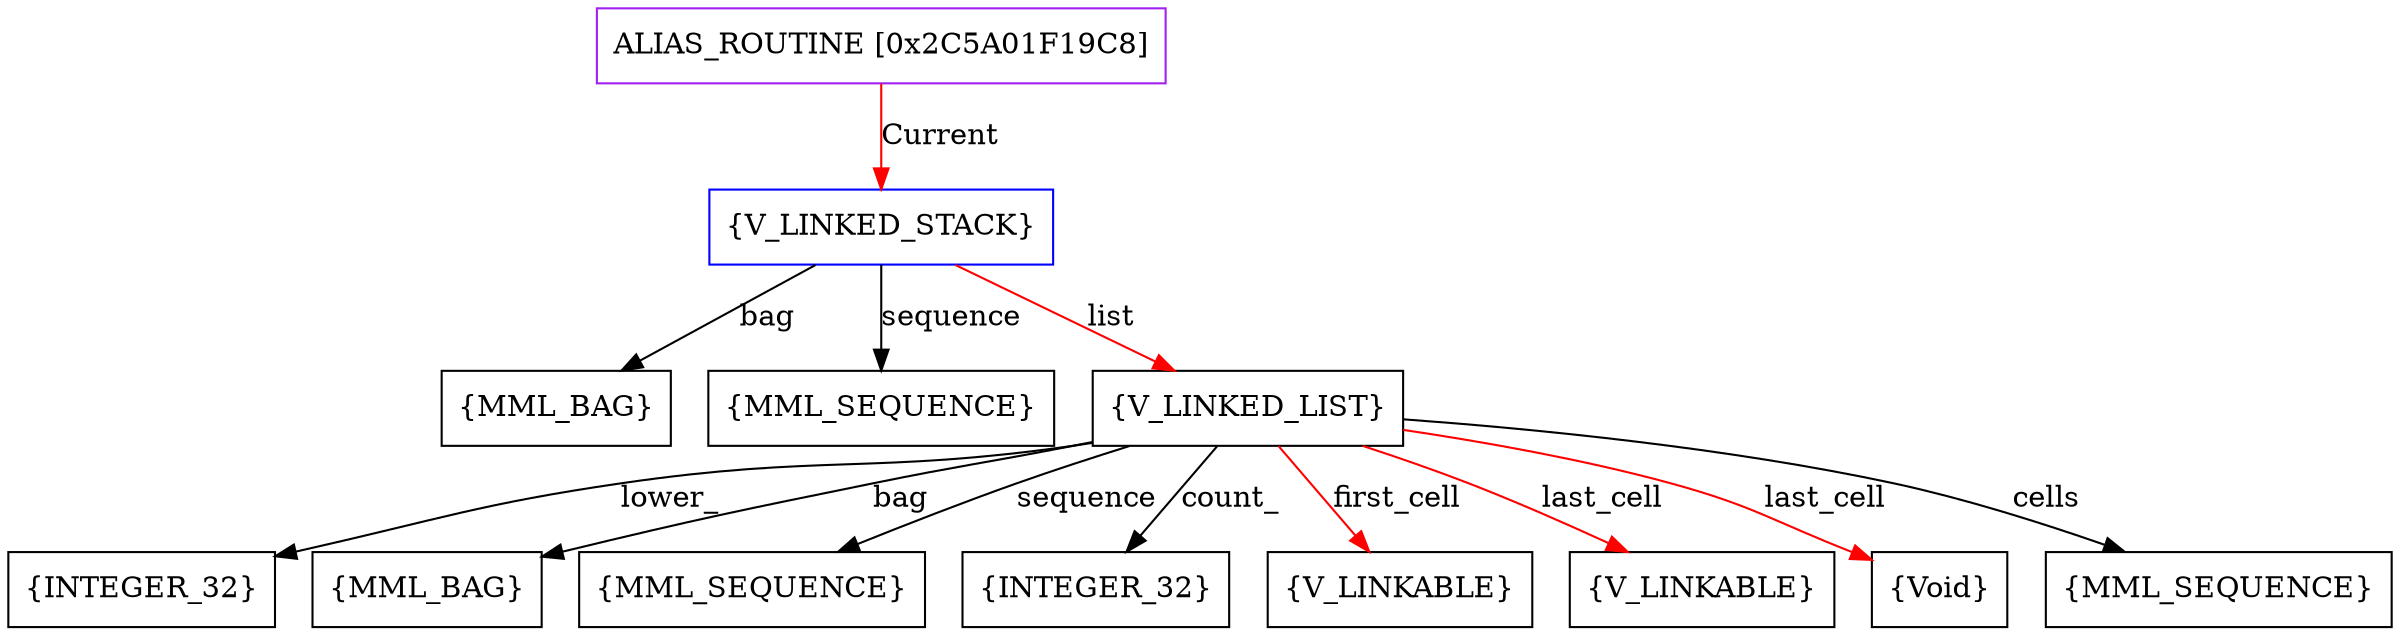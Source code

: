 digraph g {
	node [shape=box]
	b1[color=purple label=<ALIAS_ROUTINE [0x2C5A01F19C8]>]
	b2[color=blue label=<{V_LINKED_STACK}>]
	b3[label=<{MML_BAG}>]
	b4[label=<{MML_SEQUENCE}>]
	b5[label=<{V_LINKED_LIST}>]
	b6[label=<{INTEGER_32}>]
	b7[label=<{MML_BAG}>]
	b8[label=<{MML_SEQUENCE}>]
	b9[label=<{INTEGER_32}>]
	b10[label=<{V_LINKABLE}>]
	b11[label=<{V_LINKABLE}>]
	b12[label=<{Void}>]
	b13[label=<{MML_SEQUENCE}>]
	b1->b2[color=red label=<Current>]
	b2->b3[label=<bag>]
	b2->b4[label=<sequence>]
	b2->b5[color=red label=<list>]
	b5->b6[label=<lower_>]
	b5->b7[label=<bag>]
	b5->b8[label=<sequence>]
	b5->b9[label=<count_>]
	b5->b10[color=red label=<first_cell>]
	b5->b11[color=red label=<last_cell>]
	b5->b12[color=red label=<last_cell>]
	b5->b13[label=<cells>]
}
